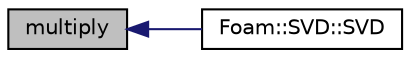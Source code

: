 digraph "multiply"
{
  bgcolor="transparent";
  edge [fontname="Helvetica",fontsize="10",labelfontname="Helvetica",labelfontsize="10"];
  node [fontname="Helvetica",fontsize="10",shape=record];
  rankdir="LR";
  Node1 [label="multiply",height=0.2,width=0.4,color="black", fillcolor="grey75", style="filled", fontcolor="black"];
  Node1 -> Node2 [dir="back",color="midnightblue",fontsize="10",style="solid",fontname="Helvetica"];
  Node2 [label="Foam::SVD::SVD",height=0.2,width=0.4,color="black",URL="$a02510.html#a940b7544844440cd3405fc856a6d9d42",tooltip="Construct from a rectangular Matrix. "];
}
